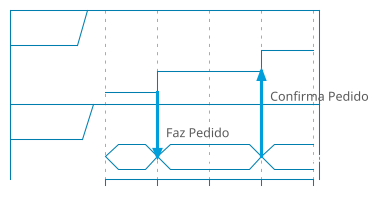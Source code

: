 @startuml tempo
!theme bluegray
robust "Cliente" as C
concise "Sistema" as S

@0
C is Ocioso
S is Ocioso

@+5
C -> S: Faz Pedido
C is Aguardando
S is Processando

@+10
S --> C: Confirma Pedido
C is Sastifeito
S is Ocioso
@enduml


